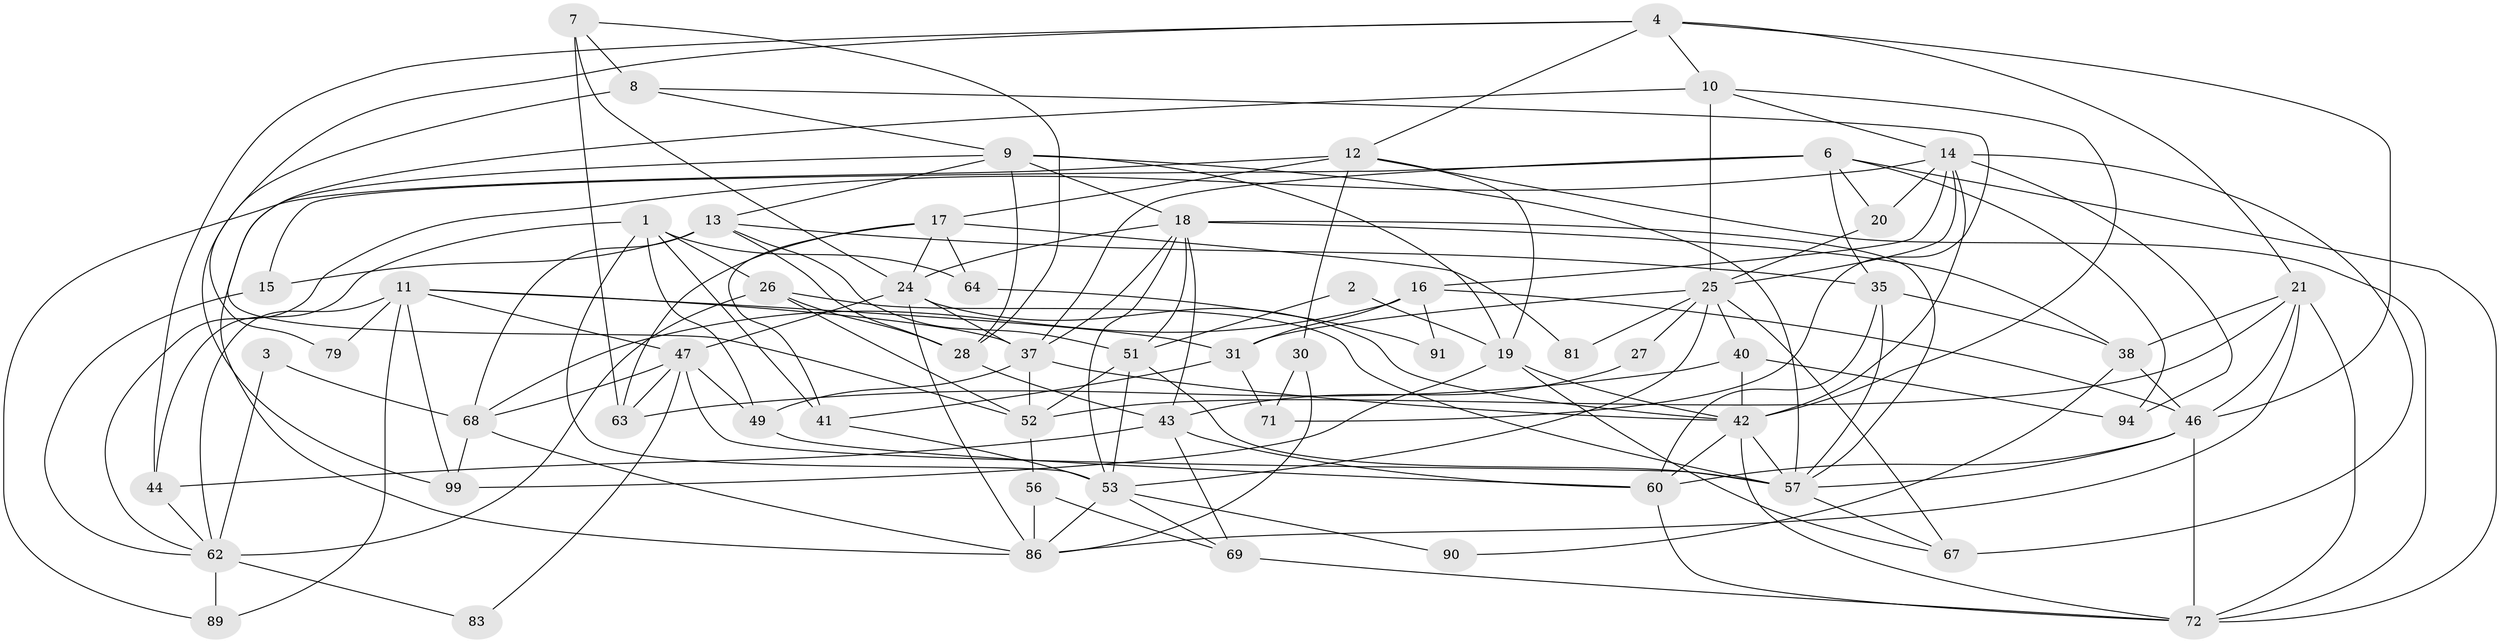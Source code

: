 // original degree distribution, {6: 0.12121212121212122, 2: 0.13131313131313133, 5: 0.1717171717171717, 4: 0.2222222222222222, 3: 0.30303030303030304, 7: 0.050505050505050504}
// Generated by graph-tools (version 1.1) at 2025/41/03/06/25 10:41:52]
// undirected, 61 vertices, 154 edges
graph export_dot {
graph [start="1"]
  node [color=gray90,style=filled];
  1;
  2;
  3;
  4 [super="+5"];
  6 [super="+22"];
  7;
  8;
  9 [super="+29"];
  10 [super="+74"];
  11 [super="+33"];
  12 [super="+65"];
  13 [super="+88"];
  14 [super="+45"];
  15 [super="+95"];
  16 [super="+32"];
  17 [super="+76"];
  18 [super="+59"];
  19 [super="+23"];
  20;
  21;
  24 [super="+34"];
  25 [super="+50"];
  26 [super="+55"];
  27;
  28;
  30 [super="+36"];
  31 [super="+73"];
  35;
  37 [super="+39"];
  38 [super="+58"];
  40 [super="+61"];
  41 [super="+75"];
  42 [super="+85"];
  43 [super="+93"];
  44 [super="+78"];
  46 [super="+66"];
  47 [super="+48"];
  49 [super="+98"];
  51 [super="+97"];
  52 [super="+92"];
  53 [super="+54"];
  56;
  57 [super="+80"];
  60 [super="+70"];
  62 [super="+82"];
  63;
  64;
  67;
  68 [super="+77"];
  69 [super="+96"];
  71;
  72 [super="+84"];
  79;
  81;
  83;
  86 [super="+87"];
  89;
  90;
  91;
  94;
  99;
  1 -- 26;
  1 -- 41;
  1 -- 53;
  1 -- 64;
  1 -- 44;
  1 -- 49;
  2 -- 51;
  2 -- 19;
  3 -- 68;
  3 -- 62;
  4 -- 10;
  4 -- 12;
  4 -- 21;
  4 -- 44;
  4 -- 79;
  4 -- 46;
  6 -- 35;
  6 -- 37 [weight=2];
  6 -- 94;
  6 -- 20;
  6 -- 15;
  6 -- 72;
  7 -- 28;
  7 -- 8;
  7 -- 63;
  7 -- 24;
  8 -- 71;
  8 -- 99;
  8 -- 9;
  9 -- 13;
  9 -- 19;
  9 -- 28;
  9 -- 18;
  9 -- 86;
  9 -- 57;
  10 -- 14;
  10 -- 25;
  10 -- 42;
  10 -- 52;
  11 -- 37;
  11 -- 99;
  11 -- 47;
  11 -- 79;
  11 -- 89;
  11 -- 62;
  11 -- 31;
  12 -- 19;
  12 -- 89;
  12 -- 17;
  12 -- 30;
  12 -- 72;
  13 -- 35;
  13 -- 51;
  13 -- 68;
  13 -- 28;
  13 -- 15;
  14 -- 20;
  14 -- 67;
  14 -- 94;
  14 -- 42;
  14 -- 62;
  14 -- 25;
  14 -- 16;
  15 -- 62;
  16 -- 31;
  16 -- 68;
  16 -- 46;
  16 -- 91;
  17 -- 41;
  17 -- 81;
  17 -- 24;
  17 -- 64;
  17 -- 63;
  18 -- 24;
  18 -- 38;
  18 -- 53;
  18 -- 37;
  18 -- 43;
  18 -- 57;
  18 -- 51;
  19 -- 67;
  19 -- 99;
  19 -- 42;
  20 -- 25;
  21 -- 38;
  21 -- 52;
  21 -- 86;
  21 -- 46;
  21 -- 72;
  24 -- 47;
  24 -- 86 [weight=2];
  24 -- 42;
  24 -- 37;
  25 -- 67;
  25 -- 31;
  25 -- 40;
  25 -- 53;
  25 -- 81;
  25 -- 27;
  26 -- 52;
  26 -- 57 [weight=2];
  26 -- 28;
  26 -- 62;
  27 -- 43;
  28 -- 43;
  30 -- 86 [weight=2];
  30 -- 71;
  31 -- 71;
  31 -- 41;
  35 -- 60;
  35 -- 38;
  35 -- 57;
  37 -- 49;
  37 -- 52;
  37 -- 42;
  38 -- 90;
  38 -- 46;
  40 -- 94;
  40 -- 42;
  40 -- 63;
  41 -- 53;
  42 -- 60;
  42 -- 57;
  42 -- 72;
  43 -- 69;
  43 -- 60;
  43 -- 44;
  44 -- 62;
  46 -- 57;
  46 -- 72;
  46 -- 60;
  47 -- 49;
  47 -- 63;
  47 -- 83;
  47 -- 57;
  47 -- 68;
  49 -- 60;
  51 -- 52;
  51 -- 53;
  51 -- 57;
  52 -- 56;
  53 -- 90;
  53 -- 86;
  53 -- 69;
  56 -- 69;
  56 -- 86;
  57 -- 67;
  60 -- 72;
  62 -- 83;
  62 -- 89;
  64 -- 91;
  68 -- 99;
  68 -- 86;
  69 -- 72;
}
